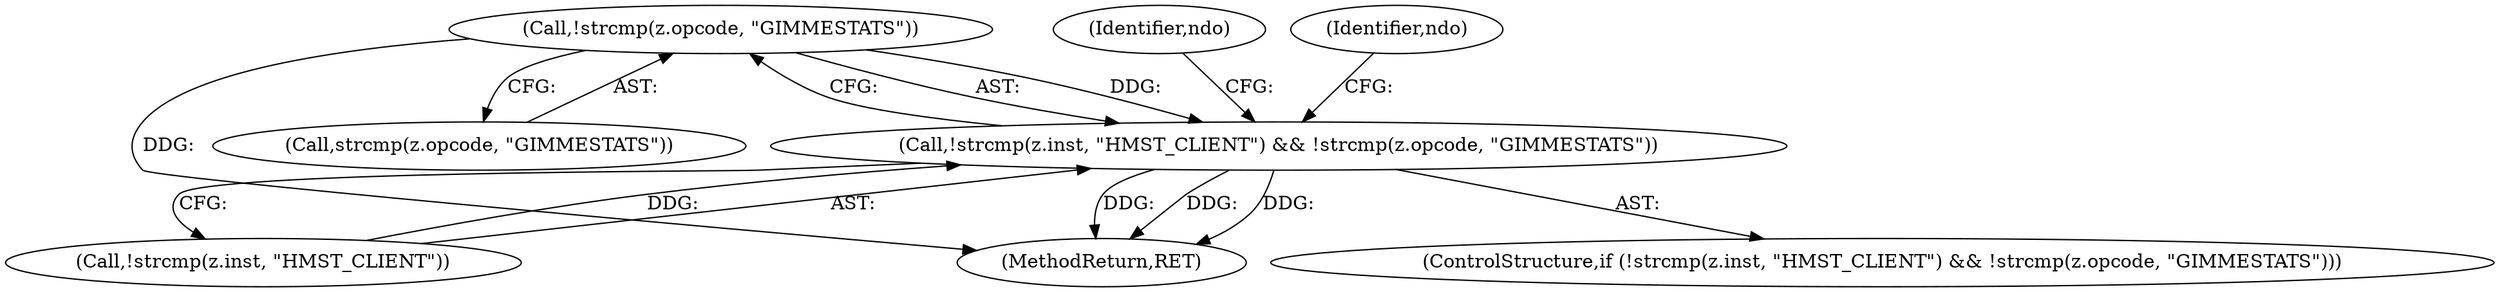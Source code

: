 digraph "0_tcpdump_d17507ffa3e9742199b02a66aa940e79ababfa30_0@API" {
"1000627" [label="(Call,!strcmp(z.opcode, \"GIMMESTATS\"))"];
"1000620" [label="(Call,!strcmp(z.inst, \"HMST_CLIENT\") && !strcmp(z.opcode, \"GIMMESTATS\"))"];
"1000642" [label="(Identifier,ndo)"];
"1000628" [label="(Call,strcmp(z.opcode, \"GIMMESTATS\"))"];
"1000636" [label="(Identifier,ndo)"];
"1000621" [label="(Call,!strcmp(z.inst, \"HMST_CLIENT\"))"];
"1000627" [label="(Call,!strcmp(z.opcode, \"GIMMESTATS\"))"];
"1000620" [label="(Call,!strcmp(z.inst, \"HMST_CLIENT\") && !strcmp(z.opcode, \"GIMMESTATS\"))"];
"1000759" [label="(MethodReturn,RET)"];
"1000619" [label="(ControlStructure,if (!strcmp(z.inst, \"HMST_CLIENT\") && !strcmp(z.opcode, \"GIMMESTATS\")))"];
"1000627" -> "1000620"  [label="AST: "];
"1000627" -> "1000628"  [label="CFG: "];
"1000628" -> "1000627"  [label="AST: "];
"1000620" -> "1000627"  [label="CFG: "];
"1000627" -> "1000759"  [label="DDG: "];
"1000627" -> "1000620"  [label="DDG: "];
"1000620" -> "1000619"  [label="AST: "];
"1000620" -> "1000621"  [label="CFG: "];
"1000621" -> "1000620"  [label="AST: "];
"1000636" -> "1000620"  [label="CFG: "];
"1000642" -> "1000620"  [label="CFG: "];
"1000620" -> "1000759"  [label="DDG: "];
"1000620" -> "1000759"  [label="DDG: "];
"1000620" -> "1000759"  [label="DDG: "];
"1000621" -> "1000620"  [label="DDG: "];
}
